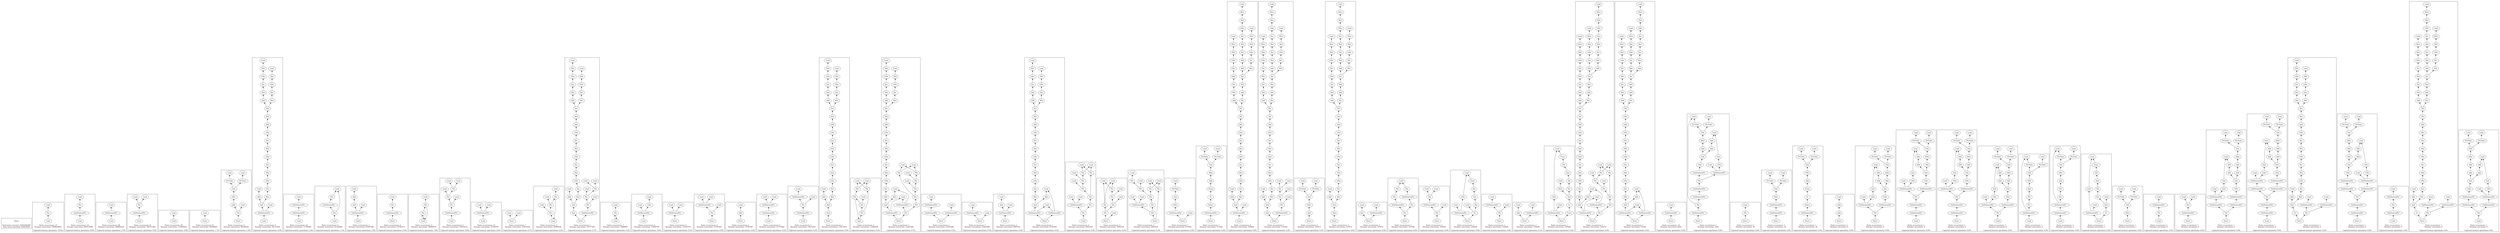 strict digraph {
rankdir=BT
subgraph {
Stats [shape=plaintext]
cluster=true
label="Total loads executed: 10361602495\nTotal stores executed: 524915052"
}
subgraph {
{
rank=min
comment=<Ids: 290, 388, 761, 829, 1070, 1079, 1313, 1340, 1701, 1740, 2075, 2375, 2988, 3036, 3291>
"0_290" [label="Load"]
}
"0_288" [label="Phi"]
"0_290" -> "0_288"
"0_278" [label="Load"]
"0_288" -> "0_278"
cluster=true
label="Static occurrences: 15\nDynamic executions: 7608030601\n\nCaptured memory operations: 70.5%"
}
subgraph {
"1_299" [label="GetElementPtr"]
"1_288" [label="Phi"]
"1_299" -> "1_288"
{
rank=min
comment=<Ids: 300, 398, 771, 839, 1315, 1320, 1546, 1705, 1750, 2085, 2379, 2408>
"1_300" [label="Load"]
}
"1_300" -> "1_299"
"1_278" [label="Load"]
"1_288" -> "1_278"
cluster=true
label="Static occurrences: 12\nDynamic executions: 665315096\n\nCaptured memory operations: 6.6%"
}
subgraph {
"2_34" [label="GetElementPtr"]
"2_33" [label="Load"]
"2_34" -> "2_33"
{
rank=min
comment=<Ids: 35, 48, 57, 61, 66, 207, 217, 226, 230, 235, 271, 601, 608, 612, 617, 657, 658, 661, 662, 703, 710, 714, 719, 726, 735, 739, 744, 924, 928, 937, 941, 946, 1004, 1011, 1015, 1020, 1027, 1036, 1040, 1045, 1063, 1103, 1112, 1116, 1121, 1139, 1146, 1150, 1155, 1162, 1171, 1175, 1180, 1328, 1390, 1474, 1488, 1492, 1515, 1554, 1861, 2135, 2139, 2215, 2218, 2223, 2235, 2239, 2242, 2319, 2416, 2484, 2487, 2492, 2504, 2508, 2511, 2542, 2769, 2773, 2854, 2862, 2931, 2939, 2963, 2971, 3010, 3018, 3146, 3182, 3190, 3274, 3309, 3440, 3527, 3633>
"2_35" [label="Load"]
}
"2_35" -> "2_34"
cluster=true
label="Static occurrences: 96\nDynamic executions: 246892529\n\nCaptured memory operations: 5.5%"
}
subgraph {
"3_1362" [label="GetElementPtr"]
"3_1360" [label="Phi"]
"3_1362" -> "3_1360"
{
rank=min
comment=<Ids: 1363, 1368, 1413, 1418, 1479, 1497, 1501, 1506>
"3_1363" [label="Load"]
}
"3_1363" -> "3_1362"
"3_1357" [label="Load"]
"3_1360" -> "3_1357"
"3_1361" [label="Load"]
"3_1360" -> "3_1361"
cluster=true
label="Static occurrences: 8\nDynamic executions: 184721500\n\nCaptured memory operations: 4.5%"
}
subgraph {
{
rank=min
comment=<Ids: 64, 94, 127, 160, 233, 615, 717, 742, 944, 1018, 1043, 1119, 1153, 1178, 1323, 1385, 1464, 1549, 1816, 1870, 2157, 2211, 2272, 2314, 2411, 2480, 2551, 2791, 2852, 2860, 2929, 2937, 2961, 2969, 3008, 3016, 3180, 3188, 3640>
"4_64" [label="Load"]
}
"4_51" [label="Load"]
"4_64" -> "4_51"
cluster=true
label="Static occurrences: 39\nDynamic executions: 115900650\n\nCaptured memory operations: 2.8%"
}
subgraph {
{
rank=min
comment=<Ids: 90, 95, 101, 123, 128, 134, 156, 161, 167, 1702, 1706, 1806, 1812, 1817, 1828, 1868, 1871, 2262, 2268, 2273, 2284, 2334, 2376, 2380, 2393, 2397, 2549, 2552, 2880, 2884, 2888, 2895, 2897, 2909, 2911, 2913, 3100, 3110, 3114, 3158, 3162, 3166, 3226, 3275, 3420, 3427, 3441, 3528, 3532, 3607, 3616>
"5_90" [label="Store"]
}
"5_89" [label="Load"]
"5_90" -> "5_89"
cluster=true
label="Static occurrences: 51\nDynamic executions: 94508663\n\nCaptured memory operations: 1.7%"
}
subgraph {
"6_363" [label="Add"]
"6_362" [label="SDiv"]
"6_363" -> "6_362"
"6_375" [label="Phi"]
"6_375" -> "6_363"
"6_373" [label="Load"]
"6_375" -> "6_373"
"6_360" [label="PtrToInt"]
"6_357" [label="Load"]
"6_360" -> "6_357"
"6_359" [label="PtrToInt"]
"6_356" [label="Load"]
"6_359" -> "6_356"
"6_361" [label="Sub"]
"6_362" -> "6_361"
{
rank=min
comment=<Ids: 473, 474, 521, 522>
"6_473" [label="Store"]
}
"6_473" -> "6_375"
"6_361" -> "6_360"
"6_361" -> "6_359"
cluster=true
label="Static occurrences: 4\nDynamic executions: 88336638\n\nCaptured memory operations: 1.9%"
}
subgraph {
"7_2195" [label="Add"]
"7_2194" [label="Load"]
"7_2195" -> "7_2194"
"7_2183" [label="Add"]
"7_2182" [label="Mul"]
"7_2183" -> "7_2182"
"7_2174" [label="Add"]
"7_2173" [label="Mul"]
"7_2174" -> "7_2173"
"7_2196" [label="And"]
"7_2196" -> "7_2195"
"7_2192" [label="Mul"]
"7_2196" -> "7_2192"
"7_2207" [label="GetElementPtr"]
"7_2207" -> "7_2196"
"7_2202" [label="Load"]
"7_2207" -> "7_2202"
{
rank=min
comment=<Ids: 2208, 2477, 2534, 2553, 2785, 2794>
"7_2208" [label="Load"]
}
"7_2208" -> "7_2207"
"7_2184" [label="LShr"]
"7_2184" -> "7_2183"
"7_2190" [label="LShr"]
"7_2189" [label="Mul"]
"7_2190" -> "7_2189"
"7_2178" [label="LShr"]
"7_2177" [label="Mul"]
"7_2178" -> "7_2177"
"7_2187" [label="LShr"]
"7_2186" [label="Mul"]
"7_2187" -> "7_2186"
"7_2171" [label="LShr"]
"7_2170" [label="Mul"]
"7_2171" -> "7_2170"
"7_2169" [label="Load"]
"7_2170" -> "7_2169"
"7_2176" [label="Load"]
"7_2177" -> "7_2176"
"7_2172" [label="Xor"]
"7_2173" -> "7_2172"
"7_2181" [label="Xor"]
"7_2182" -> "7_2181"
"7_2180" [label="Mul"]
"7_2179" [label="Xor"]
"7_2180" -> "7_2179"
"7_2185" [label="Xor"]
"7_2186" -> "7_2185"
"7_2188" [label="Xor"]
"7_2189" -> "7_2188"
"7_2191" [label="Xor"]
"7_2192" -> "7_2191"
"7_2181" -> "7_2174"
"7_2185" -> "7_2184"
"7_2172" -> "7_2171"
"7_2191" -> "7_2190"
"7_2179" -> "7_2178"
"7_2188" -> "7_2187"
"7_2181" -> "7_2180"
cluster=true
label="Static occurrences: 6\nDynamic executions: 85113500\n\nCaptured memory operations: 4.0%"
}
subgraph {
"8_37" [label="GetElementPtr"]
"8_36" [label="GetElementPtr"]
"8_37" -> "8_36"
"8_35" [label="Load"]
"8_36" -> "8_35"
{
rank=min
comment=<Ids: 38, 51, 210, 220, 274, 604, 649, 650, 653, 654, 706, 729, 931, 1007, 1030, 1065, 1106, 1142, 1165, 2292, 2294, 2303, 2308>
"8_38" [label="Load"]
}
"8_38" -> "8_37"
cluster=true
label="Static occurrences: 23\nDynamic executions: 71730560\n\nCaptured memory operations: 1.4%"
}
subgraph {
"9_309" [label="GetElementPtr"]
"9_288" [label="Phi"]
"9_309" -> "9_288"
{
rank=min
comment=<Ids: 318, 416, 789, 857, 1768, 2103>
"9_318" [label="Load"]
}
"9_315" [label="Phi"]
"9_318" -> "9_315"
"9_315" -> "9_309"
"9_278" [label="Load"]
"9_315" -> "9_278"
"9_288" -> "9_278"
cluster=true
label="Static occurrences: 6\nDynamic executions: 61228404\n\nCaptured memory operations: 1.1%"
}
subgraph {
"10_1448" [label="Add"]
"10_1447" [label="Load"]
"10_1448" -> "10_1447"
"10_1449" [label="And"]
"10_1449" -> "10_1448"
"10_1460" [label="GetElementPtr"]
"10_1460" -> "10_1449"
"10_1455" [label="Load"]
"10_1460" -> "10_1455"
{
rank=min
comment=<Ids: 1461>
"10_1461" [label="Load"]
}
"10_1461" -> "10_1460"
cluster=true
label="Static occurrences: 1\nDynamic executions: 61097346\n\nCaptured memory operations: 1.6%"
}
subgraph {
"11_1319" [label="GetElementPtr"]
"11_1318" [label="Phi"]
"11_1319" -> "11_1318"
"11_1313" [label="Load"]
"11_1318" -> "11_1313"
{
rank=min
comment=<Ids: 1336, 1562, 2381, 2424>
"11_1336" [label="Store"]
}
"11_1336" -> "11_1319"
cluster=true
label="Static occurrences: 4\nDynamic executions: 52792371\n\nCaptured memory operations: 0.4%"
}
subgraph {
{
rank=min
comment=<Ids: 1484, 1511, 2231, 2500>
"12_1484" [label="Load"]
}
"12_1483" [label="Phi"]
"12_1484" -> "12_1483"
"12_1477" [label="Phi"]
"12_1464" [label="Load"]
"12_1477" -> "12_1464"
"12_1483" -> "12_1484"
"12_1477" -> "12_1484"
"12_1483" -> "12_1477"
cluster=true
label="Static occurrences: 4\nDynamic executions: 46684079\n\nCaptured memory operations: 1.8%"
}
subgraph {
"13_2061" [label="GetElementPtr"]
"13_2059" [label="Phi"]
"13_2061" -> "13_2059"
{
rank=min
comment=<Ids: 2062, 2064, 2736, 2743>
"13_2062" [label="Load"]
}
"13_2062" -> "13_2061"
"13_2164" [label="Phi"]
"13_2155" [label="Load"]
"13_2164" -> "13_2155"
"13_2148" [label="Phi"]
"13_2145" [label="Load"]
"13_2148" -> "13_2145"
"13_2130" [label="Load"]
"13_2148" -> "13_2130"
"13_2054" [label="Load"]
"13_2059" -> "13_2054"
"13_2059" -> "13_2164"
"13_2164" -> "13_2148"
cluster=true
label="Static occurrences: 4\nDynamic executions: 33816512\n\nCaptured memory operations: 0.8%"
}
subgraph {
"14_562" [label="GetElementPtr"]
"14_558" [label="Load"]
"14_562" -> "14_558"
"14_561" [label="Load"]
"14_562" -> "14_561"
{
rank=min
comment=<Ids: 563, 1072, 1279, 1407, 1857, 1867, 2000, 2054, 2538, 2548, 2674, 2728, 3283>
"14_563" [label="Load"]
}
"14_563" -> "14_562"
cluster=true
label="Static occurrences: 13\nDynamic executions: 27394397\n\nCaptured memory operations: 0.8%"
}
subgraph {
{
rank=min
comment=<Ids: 2161, 2298, 2795, 3251, 3326, 3436, 3523>
"15_2161" [label="Store"]
}
"15_2160" [label="Load"]
"15_2161" -> "15_2160"
"15_2159" [label="Load"]
"15_2161" -> "15_2159"
cluster=true
label="Static occurrences: 7\nDynamic executions: 16910556\n\nCaptured memory operations: 0.7%"
}
subgraph {
{
rank=min
comment=<Ids: 2130, 2764>
"16_2130" [label="Load"]
}
"16_2059" [label="Phi"]
"16_2130" -> "16_2059"
"16_2164" [label="Phi"]
"16_2155" [label="Load"]
"16_2164" -> "16_2155"
"16_2148" [label="Phi"]
"16_2145" [label="Load"]
"16_2148" -> "16_2145"
"16_2148" -> "16_2130"
"16_2054" [label="Load"]
"16_2059" -> "16_2054"
"16_2059" -> "16_2164"
"16_2164" -> "16_2148"
cluster=true
label="Static occurrences: 2\nDynamic executions: 16908256\n\nCaptured memory operations: 0.2%"
}
subgraph {
"17_2731" [label="Add"]
"17_2726" [label="Load"]
"17_2731" -> "17_2726"
"17_2741" [label="Add"]
"17_2740" [label="Mul"]
"17_2741" -> "17_2740"
"17_2750" [label="Add"]
"17_2749" [label="Mul"]
"17_2750" -> "17_2749"
"17_2760" [label="And"]
"17_2760" -> "17_2731"
"17_2762" [label="And"]
"17_2762" -> "17_2760"
"17_2759" [label="Mul"]
"17_2760" -> "17_2759"
"17_2761" [label="GetElementPtr"]
"17_2733" [label="Phi"]
"17_2761" -> "17_2733"
"17_2751" [label="LShr"]
"17_2751" -> "17_2750"
"17_2738" [label="LShr"]
"17_2737" [label="Mul"]
"17_2738" -> "17_2737"
"17_2745" [label="LShr"]
"17_2744" [label="Mul"]
"17_2745" -> "17_2744"
"17_2757" [label="LShr"]
"17_2756" [label="Mul"]
"17_2757" -> "17_2756"
"17_2754" [label="LShr"]
"17_2753" [label="Mul"]
"17_2754" -> "17_2753"
"17_2736" [label="Load"]
"17_2737" -> "17_2736"
"17_2743" [label="Load"]
"17_2744" -> "17_2743"
"17_2758" [label="Xor"]
"17_2759" -> "17_2758"
"17_2748" [label="Xor"]
"17_2749" -> "17_2748"
"17_2747" [label="Mul"]
"17_2746" [label="Xor"]
"17_2747" -> "17_2746"
"17_2739" [label="Xor"]
"17_2740" -> "17_2739"
"17_2752" [label="Xor"]
"17_2753" -> "17_2752"
"17_2755" [label="Xor"]
"17_2756" -> "17_2755"
"17_2798" [label="Phi"]
"17_2789" [label="Load"]
"17_2798" -> "17_2789"
"17_2782" [label="Phi"]
"17_2764" [label="Load"]
"17_2782" -> "17_2764"
"17_2779" [label="Load"]
"17_2782" -> "17_2779"
"17_2728" [label="Load"]
"17_2733" -> "17_2728"
"17_2798" -> "17_2782"
"17_2733" -> "17_2798"
{
rank=min
comment=<Ids: 2763>
"17_2763" [label="Store"]
}
"17_2763" -> "17_2762"
"17_2763" -> "17_2761"
"17_2748" -> "17_2741"
"17_2746" -> "17_2745"
"17_2758" -> "17_2757"
"17_2755" -> "17_2754"
"17_2752" -> "17_2751"
"17_2739" -> "17_2738"
"17_2748" -> "17_2747"
cluster=true
label="Static occurrences: 1\nDynamic executions: 16777200\n\nCaptured memory operations: 0.7%"
}
subgraph {
{
rank=min
comment=<Ids: 567, 1283, 1361, 1411, 2145, 2779, 3262>
"18_567" [label="Load"]
}
"18_566" [label="Phi"]
"18_567" -> "18_566"
"18_566" -> "18_567"
"18_563" [label="Load"]
"18_566" -> "18_563"
cluster=true
label="Static occurrences: 7\nDynamic executions: 13886697\n\nCaptured memory operations: 0.2%"
}
subgraph {
"19_3234" [label="GetElementPtr"]
"19_3233" [label="Load"]
"19_3234" -> "19_3233"
"19_3232" [label="LShr"]
"19_3234" -> "19_3232"
{
rank=min
comment=<Ids: 3235, 3300, 3313, 3459>
"19_3235" [label="Load"]
}
"19_3235" -> "19_3234"
"19_3225" [label="Load"]
"19_3232" -> "19_3225"
cluster=true
label="Static occurrences: 4\nDynamic executions: 13859703\n\nCaptured memory operations: 0.6%"
}
subgraph {
"20_103" [label="GetElementPtr"]
"20_99" [label="Load"]
"20_103" -> "20_99"
"20_102" [label="Load"]
"20_103" -> "20_102"
{
rank=min
comment=<Ids: 104, 137, 170, 1831, 2287>
"20_104" [label="Store"]
}
"20_104" -> "20_103"
cluster=true
label="Static occurrences: 5\nDynamic executions: 13781070\n\nCaptured memory operations: 0.3%"
}
subgraph {
"21_1856" [label="GetElementPtr"]
"21_1840" [label="Load"]
"21_1856" -> "21_1840"
"21_1842" [label="Load"]
"21_1856" -> "21_1842"
"21_1884" [label="Phi"]
"21_1884" -> "21_1856"
"21_1872" [label="Load"]
"21_1884" -> "21_1872"
{
rank=min
comment=<Ids: 1885, 2559>
"21_1885" [label="Store"]
}
"21_1885" -> "21_1884"
cluster=true
label="Static occurrences: 2\nDynamic executions: 13781067\n\nCaptured memory operations: 0.4%"
}
subgraph {
"22_1887" [label="Add"]
"22_1886" [label="Load"]
"22_1887" -> "22_1886"
{
rank=min
comment=<Ids: 1888, 2562>
"22_1888" [label="Store"]
}
"22_1888" -> "22_1887"
cluster=true
label="Static occurrences: 2\nDynamic executions: 13781067\n\nCaptured memory operations: 0.2%"
}
subgraph {
"23_1073" [label="GetElementPtr"]
"23_1071" [label="GetElementPtr"]
"23_1073" -> "23_1071"
"23_1070" [label="Load"]
"23_1071" -> "23_1070"
"23_1061" [label="Load"]
"23_1071" -> "23_1061"
{
rank=min
comment=<Ids: 1074, 3285>
"23_1074" [label="Load"]
}
"23_1074" -> "23_1073"
cluster=true
label="Static occurrences: 2\nDynamic executions: 13779083\n\nCaptured memory operations: 0.2%"
}
subgraph {
"24_2304" [label="GetElementPtr"]
"24_2303" [label="Load"]
"24_2304" -> "24_2303"
"24_2328" [label="GetElementPtr"]
"24_2310" [label="Phi"]
"24_2328" -> "24_2310"
{
rank=min
comment=<Ids: 2329>
"24_2329" [label="Load"]
}
"24_2329" -> "24_2328"
"24_2310" -> "24_2304"
"24_2308" [label="Load"]
"24_2310" -> "24_2308"
cluster=true
label="Static occurrences: 1\nDynamic executions: 13673453\n\nCaptured memory operations: 0.2%"
}
subgraph {
"25_2528" [label="Add"]
"25_2521" [label="Load"]
"25_2528" -> "25_2521"
"25_2443" [label="Add"]
"25_2442" [label="Mul"]
"25_2443" -> "25_2442"
"25_2452" [label="Add"]
"25_2451" [label="Mul"]
"25_2452" -> "25_2451"
"25_2529" [label="And"]
"25_2529" -> "25_2528"
"25_2532" [label="And"]
"25_2532" -> "25_2529"
"25_2461" [label="Mul"]
"25_2529" -> "25_2461"
"25_2453" [label="LShr"]
"25_2453" -> "25_2452"
"25_2440" [label="LShr"]
"25_2439" [label="Mul"]
"25_2440" -> "25_2439"
"25_2459" [label="LShr"]
"25_2458" [label="Mul"]
"25_2459" -> "25_2458"
"25_2447" [label="LShr"]
"25_2446" [label="Mul"]
"25_2447" -> "25_2446"
"25_2456" [label="LShr"]
"25_2455" [label="Mul"]
"25_2456" -> "25_2455"
"25_2438" [label="Load"]
"25_2439" -> "25_2438"
"25_2445" [label="Load"]
"25_2446" -> "25_2445"
"25_2450" [label="Xor"]
"25_2451" -> "25_2450"
"25_2454" [label="Xor"]
"25_2455" -> "25_2454"
"25_2460" [label="Xor"]
"25_2461" -> "25_2460"
"25_2441" [label="Xor"]
"25_2442" -> "25_2441"
"25_2457" [label="Xor"]
"25_2458" -> "25_2457"
"25_2449" [label="Mul"]
"25_2448" [label="Xor"]
"25_2449" -> "25_2448"
{
rank=min
comment=<Ids: 2533>
"25_2533" [label="Store"]
}
"25_2533" -> "25_2532"
"25_2450" -> "25_2443"
"25_2448" -> "25_2447"
"25_2441" -> "25_2440"
"25_2460" -> "25_2459"
"25_2454" -> "25_2453"
"25_2457" -> "25_2456"
"25_2450" -> "25_2449"
cluster=true
label="Static occurrences: 1\nDynamic executions: 13673453\n\nCaptured memory operations: 0.5%"
}
subgraph {
{
rank=min
comment=<Ids: 2155, 2789>
"26_2155" [label="Load"]
}
"26_2149" [label="Phi"]
"26_2155" -> "26_2149"
"26_2143" [label="Phi"]
"26_2130" [label="Load"]
"26_2143" -> "26_2130"
"26_2145" [label="Load"]
"26_2143" -> "26_2145"
"26_2164" [label="Phi"]
"26_2164" -> "26_2155"
"26_2059" [label="Phi"]
"26_2054" [label="Load"]
"26_2059" -> "26_2054"
"26_2148" [label="Phi"]
"26_2148" -> "26_2145"
"26_2148" -> "26_2130"
"26_2059" -> "26_2164"
"26_2149" -> "26_2059"
"26_2149" -> "26_2143"
"26_2164" -> "26_2148"
cluster=true
label="Static occurrences: 2\nDynamic executions: 13304938\n\nCaptured memory operations: 0.2%"
}
subgraph {
"27_2731" [label="Add"]
"27_2726" [label="Load"]
"27_2731" -> "27_2726"
"27_2750" [label="Add"]
"27_2749" [label="Mul"]
"27_2750" -> "27_2749"
"27_2741" [label="Add"]
"27_2740" [label="Mul"]
"27_2741" -> "27_2740"
"27_2760" [label="And"]
"27_2760" -> "27_2731"
"27_2759" [label="Mul"]
"27_2760" -> "27_2759"
"27_2784" [label="GetElementPtr"]
"27_2784" -> "27_2760"
"27_2727" [label="GetElementPtr"]
"27_2727" -> "27_2726"
"27_2720" [label="Load"]
"27_2727" -> "27_2720"
"27_2784" -> "27_2720"
"27_2751" [label="LShr"]
"27_2751" -> "27_2750"
"27_2738" [label="LShr"]
"27_2737" [label="Mul"]
"27_2738" -> "27_2737"
"27_2754" [label="LShr"]
"27_2753" [label="Mul"]
"27_2754" -> "27_2753"
"27_2757" [label="LShr"]
"27_2756" [label="Mul"]
"27_2757" -> "27_2756"
"27_2745" [label="LShr"]
"27_2744" [label="Mul"]
"27_2745" -> "27_2744"
"27_2736" [label="Load"]
"27_2737" -> "27_2736"
"27_2743" [label="Load"]
"27_2744" -> "27_2743"
"27_2755" [label="Xor"]
"27_2756" -> "27_2755"
"27_2758" [label="Xor"]
"27_2759" -> "27_2758"
"27_2747" [label="Mul"]
"27_2746" [label="Xor"]
"27_2747" -> "27_2746"
"27_2739" [label="Xor"]
"27_2740" -> "27_2739"
"27_2748" [label="Xor"]
"27_2749" -> "27_2748"
"27_2752" [label="Xor"]
"27_2753" -> "27_2752"
"27_2734" [label="Phi"]
"27_2734" -> "27_2727"
"27_2782" [label="Phi"]
"27_2764" [label="Load"]
"27_2782" -> "27_2764"
"27_2798" [label="Phi"]
"27_2789" [label="Load"]
"27_2798" -> "27_2789"
"27_2777" [label="Phi"]
"27_2779" [label="Load"]
"27_2777" -> "27_2779"
"27_2777" -> "27_2764"
"27_2782" -> "27_2779"
"27_2733" [label="Phi"]
"27_2728" [label="Load"]
"27_2733" -> "27_2728"
"27_2783" [label="Phi"]
"27_2783" -> "27_2733"
"27_2733" -> "27_2798"
"27_2783" -> "27_2777"
"27_2799" [label="Phi"]
"27_2799" -> "27_2783"
"27_2798" -> "27_2782"
"27_2734" -> "27_2799"
{
rank=min
comment=<Ids: 2788>
"27_2788" [label="Store"]
}
"27_2788" -> "27_2784"
"27_2788" -> "27_2734"
"27_2748" -> "27_2741"
"27_2758" -> "27_2757"
"27_2752" -> "27_2751"
"27_2755" -> "27_2754"
"27_2739" -> "27_2738"
"27_2746" -> "27_2745"
"27_2748" -> "27_2747"
cluster=true
label="Static occurrences: 1\nDynamic executions: 13201664\n\nCaptured memory operations: 0.7%"
}
subgraph {
"28_2291" [label="GetElementPtr"]
"28_2252" [label="GetElementPtr"]
"28_2291" -> "28_2252"
"28_2251" [label="Load"]
"28_2252" -> "28_2251"
"28_2304" [label="GetElementPtr"]
"28_2303" [label="Load"]
"28_2304" -> "28_2303"
{
rank=min
comment=<Ids: 2305>
"28_2305" [label="Store"]
}
"28_2305" -> "28_2291"
"28_2305" -> "28_2304"
cluster=true
label="Static occurrences: 1\nDynamic executions: 13201608\n\nCaptured memory operations: 0.3%"
}
subgraph {
"29_2299" [label="GetElementPtr"]
"29_2292" [label="Load"]
"29_2299" -> "29_2292"
{
rank=min
comment=<Ids: 2301>
"29_2301" [label="Store"]
}
"29_2301" -> "29_2299"
"29_2300" [label="Load"]
"29_2301" -> "29_2300"
cluster=true
label="Static occurrences: 1\nDynamic executions: 13201608\n\nCaptured memory operations: 0.3%"
}
subgraph {
"30_1862" [label="And"]
"30_1861" [label="Load"]
"30_1862" -> "30_1861"
"30_1863" [label="GetElementPtr"]
"30_1863" -> "30_1862"
"30_1842" [label="Load"]
"30_1863" -> "30_1842"
{
rank=min
comment=<Ids: 1864, 2545>
"30_1864" [label="Store"]
}
"30_1864" -> "30_1863"
cluster=true
label="Static occurrences: 2\nDynamic executions: 6807621\n\nCaptured memory operations: 0.2%"
}
subgraph {
"31_2528" [label="Add"]
"31_2521" [label="Load"]
"31_2528" -> "31_2521"
"31_2443" [label="Add"]
"31_2442" [label="Mul"]
"31_2443" -> "31_2442"
"31_2452" [label="Add"]
"31_2451" [label="Mul"]
"31_2452" -> "31_2451"
"31_2529" [label="And"]
"31_2529" -> "31_2528"
"31_2461" [label="Mul"]
"31_2529" -> "31_2461"
"31_2530" [label="GetElementPtr"]
"31_2530" -> "31_2529"
"31_2537" [label="GetElementPtr"]
"31_2523" [label="Load"]
"31_2537" -> "31_2523"
"31_2530" -> "31_2523"
"31_2537" -> "31_2521"
"31_2453" [label="LShr"]
"31_2453" -> "31_2452"
"31_2440" [label="LShr"]
"31_2439" [label="Mul"]
"31_2440" -> "31_2439"
"31_2447" [label="LShr"]
"31_2446" [label="Mul"]
"31_2447" -> "31_2446"
"31_2459" [label="LShr"]
"31_2458" [label="Mul"]
"31_2459" -> "31_2458"
"31_2456" [label="LShr"]
"31_2455" [label="Mul"]
"31_2456" -> "31_2455"
"31_2445" [label="Load"]
"31_2446" -> "31_2445"
"31_2438" [label="Load"]
"31_2439" -> "31_2438"
"31_2450" [label="Xor"]
"31_2451" -> "31_2450"
"31_2457" [label="Xor"]
"31_2458" -> "31_2457"
"31_2454" [label="Xor"]
"31_2455" -> "31_2454"
"31_2460" [label="Xor"]
"31_2461" -> "31_2460"
"31_2441" [label="Xor"]
"31_2442" -> "31_2441"
"31_2449" [label="Mul"]
"31_2448" [label="Xor"]
"31_2449" -> "31_2448"
{
rank=min
comment=<Ids: 2547>
"31_2547" [label="Store"]
}
"31_2547" -> "31_2537"
"31_2547" -> "31_2530"
"31_2450" -> "31_2443"
"31_2448" -> "31_2447"
"31_2457" -> "31_2456"
"31_2441" -> "31_2440"
"31_2460" -> "31_2459"
"31_2454" -> "31_2453"
"31_2450" -> "31_2449"
cluster=true
label="Static occurrences: 1\nDynamic executions: 6754459\n\nCaptured memory operations: 0.5%"
}
subgraph {
"32_2053" [label="GetElementPtr"]
"32_2046" [label="Load"]
"32_2053" -> "32_2046"
"32_2052" [label="Load"]
"32_2053" -> "32_2052"
{
rank=min
comment=<Ids: 2159, 2793>
"32_2159" [label="Load"]
}
"32_2060" [label="Phi"]
"32_2159" -> "32_2060"
"32_2060" -> "32_2053"
"32_2143" [label="Phi"]
"32_2130" [label="Load"]
"32_2143" -> "32_2130"
"32_2145" [label="Load"]
"32_2143" -> "32_2145"
"32_2164" [label="Phi"]
"32_2155" [label="Load"]
"32_2164" -> "32_2155"
"32_2059" [label="Phi"]
"32_2054" [label="Load"]
"32_2059" -> "32_2054"
"32_2148" [label="Phi"]
"32_2148" -> "32_2145"
"32_2148" -> "32_2130"
"32_2165" [label="Phi"]
"32_2060" -> "32_2165"
"32_2059" -> "32_2164"
"32_2149" [label="Phi"]
"32_2149" -> "32_2059"
"32_2149" -> "32_2143"
"32_2165" -> "32_2149"
"32_2164" -> "32_2148"
cluster=true
label="Static occurrences: 2\nDynamic executions: 3603318\n\nCaptured memory operations: 0.3%"
}
subgraph {
"33_2143" [label="Phi"]
"33_2130" [label="Load"]
"33_2143" -> "33_2130"
"33_2145" [label="Load"]
"33_2143" -> "33_2145"
"33_2164" [label="Phi"]
"33_2155" [label="Load"]
"33_2164" -> "33_2155"
"33_2059" [label="Phi"]
"33_2054" [label="Load"]
"33_2059" -> "33_2054"
"33_2148" [label="Phi"]
"33_2148" -> "33_2145"
"33_2148" -> "33_2130"
"33_2059" -> "33_2164"
"33_2149" [label="Phi"]
"33_2149" -> "33_2059"
"33_2149" -> "33_2143"
"33_2164" -> "33_2148"
{
rank=min
comment=<Ids: 2158, 2792>
"33_2158" [label="Store"]
}
"33_2157" [label="Load"]
"33_2158" -> "33_2157"
"33_2158" -> "33_2149"
cluster=true
label="Static occurrences: 2\nDynamic executions: 3603318\n\nCaptured memory operations: 0.3%"
}
subgraph {
"34_2053" [label="GetElementPtr"]
"34_2046" [label="Load"]
"34_2053" -> "34_2046"
"34_2052" [label="Load"]
"34_2053" -> "34_2052"
"34_2060" [label="Phi"]
"34_2060" -> "34_2053"
"34_2143" [label="Phi"]
"34_2130" [label="Load"]
"34_2143" -> "34_2130"
"34_2145" [label="Load"]
"34_2143" -> "34_2145"
"34_2164" [label="Phi"]
"34_2155" [label="Load"]
"34_2164" -> "34_2155"
"34_2059" [label="Phi"]
"34_2054" [label="Load"]
"34_2059" -> "34_2054"
"34_2148" [label="Phi"]
"34_2148" -> "34_2145"
"34_2148" -> "34_2130"
"34_2165" [label="Phi"]
"34_2060" -> "34_2165"
"34_2059" -> "34_2164"
"34_2149" [label="Phi"]
"34_2149" -> "34_2059"
"34_2149" -> "34_2143"
"34_2165" -> "34_2149"
{
rank=min
comment=<Ids: 2162, 2796>
"34_2162" [label="Store"]
}
"34_2162" -> "34_2060"
"34_2162" -> "34_2148"
cluster=true
label="Static occurrences: 2\nDynamic executions: 3603318\n\nCaptured memory operations: 0.3%"
}
subgraph {
"35_2361" [label="AShr"]
"35_2360" [label="Sub"]
"35_2361" -> "35_2360"
"35_2366" [label="GetElementPtr"]
"35_2366" -> "35_2361"
"35_2346" [label="PtrToInt"]
"35_2344" [label="Load"]
"35_2346" -> "35_2344"
{
rank=min
comment=<Ids: 2369>
"35_2369" [label="Store"]
}
"35_2369" -> "35_2366"
"35_2368" [label="Load"]
"35_2369" -> "35_2368"
"35_2360" -> "35_2346"
cluster=true
label="Static occurrences: 1\nDynamic executions: 471845\n\nCaptured memory operations: 0.0%"
}
subgraph {
"36_2354" [label="Add"]
"36_2352" [label="AShr"]
"36_2354" -> "36_2352"
"36_2347" [label="Sub"]
"36_2352" -> "36_2347"
"36_2435" [label="GetElementPtr"]
"36_2358" [label="Select"]
"36_2435" -> "36_2358"
"36_2355" [label="ICmp"]
"36_2355" -> "36_2354"
"36_2357" [label="Or"]
"36_2357" -> "36_2355"
"36_2346" [label="PtrToInt"]
"36_2344" [label="Load"]
"36_2346" -> "36_2344"
"36_2345" [label="PtrToInt"]
"36_2343" [label="Load"]
"36_2345" -> "36_2343"
"36_2358" -> "36_2357"
{
rank=min
comment=<Ids: 2436>
"36_2436" [label="Store"]
}
"36_2436" -> "36_2435"
"36_2347" -> "36_2346"
"36_2347" -> "36_2345"
cluster=true
label="Static occurrences: 1\nDynamic executions: 471845\n\nCaptured memory operations: 0.0%"
}
subgraph {
"37_1847" [label="Add"]
"37_1840" [label="Load"]
"37_1847" -> "37_1840"
"37_1776" [label="Add"]
"37_1775" [label="Mul"]
"37_1776" -> "37_1775"
"37_1758" [label="Add"]
"37_1757" [label="Mul"]
"37_1758" -> "37_1757"
"37_1748" [label="Add"]
"37_1747" [label="Mul"]
"37_1748" -> "37_1747"
"37_1781" [label="Add"]
"37_1780" [label="Shl"]
"37_1781" -> "37_1780"
"37_1848" [label="And"]
"37_1848" -> "37_1847"
"37_1790" [label="Mul"]
"37_1848" -> "37_1790"
"37_1849" [label="GetElementPtr"]
"37_1849" -> "37_1848"
"37_1842" [label="Load"]
"37_1849" -> "37_1842"
{
rank=min
comment=<Ids: 1853, 1872, 2151, 2160>
"37_1853" [label="Load"]
}
"37_1853" -> "37_1849"
"37_1782" [label="LShr"]
"37_1782" -> "37_1781"
"37_1743" [label="LShr"]
"37_1742" [label="Mul"]
"37_1743" -> "37_1742"
"37_1771" [label="LShr"]
"37_1770" [label="Mul"]
"37_1771" -> "37_1770"
"37_1753" [label="LShr"]
"37_1752" [label="Mul"]
"37_1753" -> "37_1752"
"37_1788" [label="LShr"]
"37_1787" [label="Mul"]
"37_1788" -> "37_1787"
"37_1785" [label="LShr"]
"37_1784" [label="Mul"]
"37_1785" -> "37_1784"
"37_1769" [label="SExt"]
"37_1770" -> "37_1769"
"37_1741" [label="SExt"]
"37_1742" -> "37_1741"
"37_1751" [label="SExt"]
"37_1752" -> "37_1751"
"37_1786" [label="Xor"]
"37_1787" -> "37_1786"
"37_1745" [label="Mul"]
"37_1744" [label="Xor"]
"37_1745" -> "37_1744"
"37_1756" [label="Xor"]
"37_1757" -> "37_1756"
"37_1773" [label="Mul"]
"37_1772" [label="Xor"]
"37_1773" -> "37_1772"
"37_1774" [label="Xor"]
"37_1775" -> "37_1774"
"37_1746" [label="Xor"]
"37_1747" -> "37_1746"
"37_1789" [label="Xor"]
"37_1790" -> "37_1789"
"37_1755" [label="Mul"]
"37_1754" [label="Xor"]
"37_1755" -> "37_1754"
"37_1783" [label="Xor"]
"37_1784" -> "37_1783"
"37_1778" [label="Phi"]
"37_1778" -> "37_1776"
"37_1763" [label="Phi"]
"37_1763" -> "37_1758"
"37_1778" -> "37_1763"
"37_1768" [label="Load"]
"37_1769" -> "37_1768"
"37_1750" [label="Load"]
"37_1751" -> "37_1750"
"37_1740" [label="Load"]
"37_1741" -> "37_1740"
"37_1780" -> "37_1778"
"37_1756" -> "37_1748"
"37_1783" -> "37_1782"
"37_1744" -> "37_1743"
"37_1789" -> "37_1788"
"37_1786" -> "37_1785"
"37_1772" -> "37_1771"
"37_1754" -> "37_1753"
"37_1774" -> "37_1773"
"37_1756" -> "37_1755"
"37_1746" -> "37_1745"
cluster=true
label="Static occurrences: 4\nDynamic executions: 320902\n\nCaptured memory operations: 0.0%"
}
subgraph {
"38_2057" [label="Add"]
"38_2052" [label="Load"]
"38_2057" -> "38_2052"
"38_2111" [label="Add"]
"38_2110" [label="Mul"]
"38_2111" -> "38_2110"
"38_2093" [label="Add"]
"38_2092" [label="Mul"]
"38_2093" -> "38_2092"
"38_2083" [label="Add"]
"38_2082" [label="Mul"]
"38_2083" -> "38_2082"
"38_2116" [label="Add"]
"38_2115" [label="Shl"]
"38_2116" -> "38_2115"
"38_2126" [label="And"]
"38_2126" -> "38_2057"
"38_2128" [label="And"]
"38_2128" -> "38_2126"
"38_2125" [label="Mul"]
"38_2126" -> "38_2125"
"38_2127" [label="GetElementPtr"]
"38_2059" [label="Phi"]
"38_2127" -> "38_2059"
"38_2117" [label="LShr"]
"38_2117" -> "38_2116"
"38_2078" [label="LShr"]
"38_2077" [label="Mul"]
"38_2078" -> "38_2077"
"38_2120" [label="LShr"]
"38_2119" [label="Mul"]
"38_2120" -> "38_2119"
"38_2088" [label="LShr"]
"38_2087" [label="Mul"]
"38_2088" -> "38_2087"
"38_2106" [label="LShr"]
"38_2105" [label="Mul"]
"38_2106" -> "38_2105"
"38_2123" [label="LShr"]
"38_2122" [label="Mul"]
"38_2123" -> "38_2122"
"38_2076" [label="SExt"]
"38_2077" -> "38_2076"
"38_2104" [label="SExt"]
"38_2105" -> "38_2104"
"38_2086" [label="SExt"]
"38_2087" -> "38_2086"
"38_2124" [label="Xor"]
"38_2125" -> "38_2124"
"38_2118" [label="Xor"]
"38_2119" -> "38_2118"
"38_2121" [label="Xor"]
"38_2122" -> "38_2121"
"38_2090" [label="Mul"]
"38_2089" [label="Xor"]
"38_2090" -> "38_2089"
"38_2080" [label="Mul"]
"38_2079" [label="Xor"]
"38_2080" -> "38_2079"
"38_2108" [label="Mul"]
"38_2107" [label="Xor"]
"38_2108" -> "38_2107"
"38_2109" [label="Xor"]
"38_2110" -> "38_2109"
"38_2091" [label="Xor"]
"38_2092" -> "38_2091"
"38_2081" [label="Xor"]
"38_2082" -> "38_2081"
"38_2098" [label="Phi"]
"38_2098" -> "38_2093"
"38_2113" [label="Phi"]
"38_2113" -> "38_2111"
"38_2148" [label="Phi"]
"38_2145" [label="Load"]
"38_2148" -> "38_2145"
"38_2164" [label="Phi"]
"38_2155" [label="Load"]
"38_2164" -> "38_2155"
"38_2054" [label="Load"]
"38_2059" -> "38_2054"
"38_2130" [label="Load"]
"38_2148" -> "38_2130"
"38_2113" -> "38_2098"
"38_2059" -> "38_2164"
"38_2164" -> "38_2148"
"38_2103" [label="Load"]
"38_2104" -> "38_2103"
"38_2085" [label="Load"]
"38_2086" -> "38_2085"
"38_2075" [label="Load"]
"38_2076" -> "38_2075"
"38_2115" -> "38_2113"
{
rank=min
comment=<Ids: 2129>
"38_2129" [label="Store"]
}
"38_2129" -> "38_2128"
"38_2129" -> "38_2127"
"38_2091" -> "38_2083"
"38_2121" -> "38_2120"
"38_2107" -> "38_2106"
"38_2079" -> "38_2078"
"38_2124" -> "38_2123"
"38_2089" -> "38_2088"
"38_2118" -> "38_2117"
"38_2109" -> "38_2108"
"38_2091" -> "38_2090"
"38_2081" -> "38_2080"
cluster=true
label="Static occurrences: 1\nDynamic executions: 131056\n\nCaptured memory operations: 0.0%"
}
subgraph {
"39_363" [label="Add"]
"39_362" [label="SDiv"]
"39_363" -> "39_362"
"39_360" [label="PtrToInt"]
"39_357" [label="Load"]
"39_360" -> "39_357"
"39_359" [label="PtrToInt"]
"39_356" [label="Load"]
"39_359" -> "39_356"
"39_361" [label="Sub"]
"39_362" -> "39_361"
{
rank=min
comment=<Ids: 366, 464>
"39_366" [label="Store"]
}
"39_366" -> "39_363"
"39_361" -> "39_360"
"39_361" -> "39_359"
cluster=true
label="Static occurrences: 2\nDynamic executions: 107614\n\nCaptured memory operations: 0.0%"
}
subgraph {
"40_1847" [label="Add"]
"40_1840" [label="Load"]
"40_1847" -> "40_1840"
"40_1748" [label="Add"]
"40_1747" [label="Mul"]
"40_1748" -> "40_1747"
"40_1776" [label="Add"]
"40_1775" [label="Mul"]
"40_1776" -> "40_1775"
"40_1758" [label="Add"]
"40_1757" [label="Mul"]
"40_1758" -> "40_1757"
"40_1781" [label="Add"]
"40_1780" [label="Shl"]
"40_1781" -> "40_1780"
"40_1848" [label="And"]
"40_1848" -> "40_1847"
"40_1851" [label="And"]
"40_1851" -> "40_1848"
"40_1790" [label="Mul"]
"40_1848" -> "40_1790"
"40_1782" [label="LShr"]
"40_1782" -> "40_1781"
"40_1743" [label="LShr"]
"40_1742" [label="Mul"]
"40_1743" -> "40_1742"
"40_1771" [label="LShr"]
"40_1770" [label="Mul"]
"40_1771" -> "40_1770"
"40_1788" [label="LShr"]
"40_1787" [label="Mul"]
"40_1788" -> "40_1787"
"40_1753" [label="LShr"]
"40_1752" [label="Mul"]
"40_1753" -> "40_1752"
"40_1785" [label="LShr"]
"40_1784" [label="Mul"]
"40_1785" -> "40_1784"
"40_1751" [label="SExt"]
"40_1752" -> "40_1751"
"40_1741" [label="SExt"]
"40_1742" -> "40_1741"
"40_1769" [label="SExt"]
"40_1770" -> "40_1769"
"40_1773" [label="Mul"]
"40_1772" [label="Xor"]
"40_1773" -> "40_1772"
"40_1774" [label="Xor"]
"40_1775" -> "40_1774"
"40_1755" [label="Mul"]
"40_1754" [label="Xor"]
"40_1755" -> "40_1754"
"40_1745" [label="Mul"]
"40_1744" [label="Xor"]
"40_1745" -> "40_1744"
"40_1756" [label="Xor"]
"40_1757" -> "40_1756"
"40_1789" [label="Xor"]
"40_1790" -> "40_1789"
"40_1786" [label="Xor"]
"40_1787" -> "40_1786"
"40_1746" [label="Xor"]
"40_1747" -> "40_1746"
"40_1783" [label="Xor"]
"40_1784" -> "40_1783"
"40_1763" [label="Phi"]
"40_1763" -> "40_1758"
"40_1778" [label="Phi"]
"40_1778" -> "40_1776"
"40_1778" -> "40_1763"
"40_1750" [label="Load"]
"40_1751" -> "40_1750"
"40_1768" [label="Load"]
"40_1769" -> "40_1768"
"40_1740" [label="Load"]
"40_1741" -> "40_1740"
"40_1780" -> "40_1778"
{
rank=min
comment=<Ids: 1852>
"40_1852" [label="Store"]
}
"40_1852" -> "40_1851"
"40_1756" -> "40_1748"
"40_1754" -> "40_1753"
"40_1783" -> "40_1782"
"40_1789" -> "40_1788"
"40_1772" -> "40_1771"
"40_1744" -> "40_1743"
"40_1786" -> "40_1785"
"40_1756" -> "40_1755"
"40_1774" -> "40_1773"
"40_1746" -> "40_1745"
cluster=true
label="Static occurrences: 1\nDynamic executions: 107614\n\nCaptured memory operations: 0.0%"
}
subgraph {
"41_3152" [label="And"]
"41_3146" [label="Load"]
"41_3152" -> "41_3146"
"41_3145" [label="GetElementPtr"]
"41_3144" [label="Load"]
"41_3145" -> "41_3144"
{
rank=min
comment=<Ids: 3153>
"41_3153" [label="Store"]
}
"41_3153" -> "41_3152"
"41_3153" -> "41_3145"
cluster=true
label="Static occurrences: 1\nDynamic executions: 107614\n\nCaptured memory operations: 0.0%"
}
subgraph {
"42_1608" [label="GetElementPtr"]
"42_1603" [label="Phi"]
"42_1608" -> "42_1603"
"42_1635" [label="GetElementPtr"]
"42_1617" [label="Phi"]
"42_1635" -> "42_1617"
"42_1612" [label="Phi"]
"42_1612" -> "42_1608"
"42_1638" [label="Phi"]
"42_1638" -> "42_1635"
"42_1582" [label="Load"]
"42_1603" -> "42_1582"
"42_1613" [label="Phi"]
"42_1613" -> "42_1582"
"42_1617" -> "42_1613"
"42_1638" -> "42_1612"
{
rank=min
comment=<Ids: 1639>
"42_1639" [label="Store"]
}
"42_1639" -> "42_1638"
cluster=true
label="Static occurrences: 1\nDynamic executions: 107596\n\nCaptured memory operations: 0.0%"
}
subgraph {
"43_3267" [label="GetElementPtr"]
"43_3261" [label="Phi"]
"43_3267" -> "43_3261"
"43_3279" [label="Phi"]
"43_3279" -> "43_3267"
"43_3467" [label="Load"]
"43_3261" -> "43_3467"
"43_3274" [label="Load"]
"43_3279" -> "43_3274"
"43_3210" [label="Load"]
"43_3261" -> "43_3210"
{
rank=min
comment=<Ids: 3280>
"43_3280" [label="Store"]
}
"43_3280" -> "43_3279"
cluster=true
label="Static occurrences: 1\nDynamic executions: 105630\n\nCaptured memory operations: 0.0%"
}
subgraph {
"44_3462" [label="And"]
"44_3461" [label="Shl"]
"44_3462" -> "44_3461"
"44_3458" [label="GetElementPtr"]
"44_3457" [label="Load"]
"44_3458" -> "44_3457"
"44_3456" [label="LShr"]
"44_3458" -> "44_3456"
"44_3262" [label="Load"]
"44_3456" -> "44_3262"
"44_3464" [label="Or"]
"44_3459" [label="Load"]
"44_3464" -> "44_3459"
"44_3463" [label="Shl"]
"44_3464" -> "44_3463"
"44_3463" -> "44_3462"
"44_3460" [label="Trunc"]
"44_3461" -> "44_3460"
{
rank=min
comment=<Ids: 3465>
"44_3465" [label="Store"]
}
"44_3465" -> "44_3458"
"44_3465" -> "44_3464"
"44_3460" -> "44_3262"
cluster=true
label="Static occurrences: 1\nDynamic executions: 105630\n\nCaptured memory operations: 0.0%"
}
subgraph {
"45_3327" [label="GetElementPtr"]
"45_3321" [label="Load"]
"45_3327" -> "45_3321"
"45_3445" [label="Phi"]
"45_3445" -> "45_3327"
"45_3440" [label="Load"]
"45_3445" -> "45_3440"
{
rank=min
comment=<Ids: 3446>
"45_3446" [label="Store"]
}
"45_3446" -> "45_3445"
cluster=true
label="Static occurrences: 1\nDynamic executions: 105629\n\nCaptured memory operations: 0.0%"
}
subgraph {
"46_3310" [label="Add"]
"46_3309" [label="Load"]
"46_3310" -> "46_3309"
"46_3311" [label="GetElementPtr"]
"46_3291" [label="Load"]
"46_3311" -> "46_3291"
{
rank=min
comment=<Ids: 3312>
"46_3312" [label="Store"]
}
"46_3312" -> "46_3310"
"46_3312" -> "46_3311"
cluster=true
label="Static occurrences: 1\nDynamic executions: 105629\n\nCaptured memory operations: 0.1%"
}
subgraph {
"47_3304" [label="And"]
"47_3303" [label="Shl"]
"47_3304" -> "47_3303"
"47_3316" [label="And"]
"47_3315" [label="Xor"]
"47_3316" -> "47_3315"
"47_3314" [label="ZExt"]
"47_3316" -> "47_3314"
"47_3299" [label="GetElementPtr"]
"47_3298" [label="Load"]
"47_3299" -> "47_3298"
"47_3297" [label="LShr"]
"47_3299" -> "47_3297"
"47_3291" [label="Load"]
"47_3297" -> "47_3291"
"47_3318" [label="Or"]
"47_3318" -> "47_3316"
"47_3305" [label="Shl"]
"47_3305" -> "47_3304"
"47_3302" [label="Trunc"]
"47_3303" -> "47_3302"
{
rank=min
comment=<Ids: 3320>
"47_3320" [label="Store"]
}
"47_3320" -> "47_3299"
"47_3319" [label="Trunc"]
"47_3320" -> "47_3319"
"47_3302" -> "47_3291"
"47_3319" -> "47_3318"
"47_3315" -> "47_3305"
"47_3313" [label="Load"]
"47_3314" -> "47_3313"
cluster=true
label="Static occurrences: 1\nDynamic executions: 105629\n\nCaptured memory operations: 0.2%"
}
subgraph {
"48_2057" [label="Add"]
"48_2052" [label="Load"]
"48_2057" -> "48_2052"
"48_2111" [label="Add"]
"48_2110" [label="Mul"]
"48_2111" -> "48_2110"
"48_2083" [label="Add"]
"48_2082" [label="Mul"]
"48_2083" -> "48_2082"
"48_2093" [label="Add"]
"48_2092" [label="Mul"]
"48_2093" -> "48_2092"
"48_2116" [label="Add"]
"48_2115" [label="Shl"]
"48_2116" -> "48_2115"
"48_2126" [label="And"]
"48_2126" -> "48_2057"
"48_2125" [label="Mul"]
"48_2126" -> "48_2125"
"48_2150" [label="GetElementPtr"]
"48_2150" -> "48_2126"
"48_2053" [label="GetElementPtr"]
"48_2053" -> "48_2052"
"48_2046" [label="Load"]
"48_2053" -> "48_2046"
"48_2150" -> "48_2046"
"48_2117" [label="LShr"]
"48_2117" -> "48_2116"
"48_2078" [label="LShr"]
"48_2077" [label="Mul"]
"48_2078" -> "48_2077"
"48_2088" [label="LShr"]
"48_2087" [label="Mul"]
"48_2088" -> "48_2087"
"48_2106" [label="LShr"]
"48_2105" [label="Mul"]
"48_2106" -> "48_2105"
"48_2120" [label="LShr"]
"48_2119" [label="Mul"]
"48_2120" -> "48_2119"
"48_2123" [label="LShr"]
"48_2122" [label="Mul"]
"48_2123" -> "48_2122"
"48_2086" [label="SExt"]
"48_2087" -> "48_2086"
"48_2076" [label="SExt"]
"48_2077" -> "48_2076"
"48_2104" [label="SExt"]
"48_2105" -> "48_2104"
"48_2090" [label="Mul"]
"48_2089" [label="Xor"]
"48_2090" -> "48_2089"
"48_2109" [label="Xor"]
"48_2110" -> "48_2109"
"48_2124" [label="Xor"]
"48_2125" -> "48_2124"
"48_2091" [label="Xor"]
"48_2092" -> "48_2091"
"48_2081" [label="Xor"]
"48_2082" -> "48_2081"
"48_2118" [label="Xor"]
"48_2119" -> "48_2118"
"48_2080" [label="Mul"]
"48_2079" [label="Xor"]
"48_2080" -> "48_2079"
"48_2108" [label="Mul"]
"48_2107" [label="Xor"]
"48_2108" -> "48_2107"
"48_2121" [label="Xor"]
"48_2122" -> "48_2121"
"48_2098" [label="Phi"]
"48_2098" -> "48_2093"
"48_2113" [label="Phi"]
"48_2113" -> "48_2111"
"48_2060" [label="Phi"]
"48_2060" -> "48_2053"
"48_2059" [label="Phi"]
"48_2054" [label="Load"]
"48_2059" -> "48_2054"
"48_2148" [label="Phi"]
"48_2145" [label="Load"]
"48_2148" -> "48_2145"
"48_2130" [label="Load"]
"48_2148" -> "48_2130"
"48_2143" [label="Phi"]
"48_2143" -> "48_2130"
"48_2143" -> "48_2145"
"48_2164" [label="Phi"]
"48_2155" [label="Load"]
"48_2164" -> "48_2155"
"48_2149" [label="Phi"]
"48_2149" -> "48_2059"
"48_2149" -> "48_2143"
"48_2113" -> "48_2098"
"48_2164" -> "48_2148"
"48_2165" [label="Phi"]
"48_2060" -> "48_2165"
"48_2165" -> "48_2149"
"48_2059" -> "48_2164"
"48_2103" [label="Load"]
"48_2104" -> "48_2103"
"48_2075" [label="Load"]
"48_2076" -> "48_2075"
"48_2085" [label="Load"]
"48_2086" -> "48_2085"
"48_2115" -> "48_2113"
{
rank=min
comment=<Ids: 2154>
"48_2154" [label="Store"]
}
"48_2154" -> "48_2150"
"48_2154" -> "48_2060"
"48_2091" -> "48_2083"
"48_2079" -> "48_2078"
"48_2124" -> "48_2123"
"48_2121" -> "48_2120"
"48_2118" -> "48_2117"
"48_2089" -> "48_2088"
"48_2107" -> "48_2106"
"48_2091" -> "48_2090"
"48_2109" -> "48_2108"
"48_2081" -> "48_2080"
cluster=true
label="Static occurrences: 1\nDynamic executions: 103274\n\nCaptured memory operations: 0.0%"
}
subgraph {
"49_1847" [label="Add"]
"49_1840" [label="Load"]
"49_1847" -> "49_1840"
"49_1776" [label="Add"]
"49_1775" [label="Mul"]
"49_1776" -> "49_1775"
"49_1758" [label="Add"]
"49_1757" [label="Mul"]
"49_1758" -> "49_1757"
"49_1748" [label="Add"]
"49_1747" [label="Mul"]
"49_1748" -> "49_1747"
"49_1781" [label="Add"]
"49_1780" [label="Shl"]
"49_1781" -> "49_1780"
"49_1848" [label="And"]
"49_1848" -> "49_1847"
"49_1790" [label="Mul"]
"49_1848" -> "49_1790"
"49_1849" [label="GetElementPtr"]
"49_1849" -> "49_1848"
"49_1856" [label="GetElementPtr"]
"49_1842" [label="Load"]
"49_1856" -> "49_1842"
"49_1849" -> "49_1842"
"49_1856" -> "49_1840"
"49_1782" [label="LShr"]
"49_1782" -> "49_1781"
"49_1785" [label="LShr"]
"49_1784" [label="Mul"]
"49_1785" -> "49_1784"
"49_1743" [label="LShr"]
"49_1742" [label="Mul"]
"49_1743" -> "49_1742"
"49_1771" [label="LShr"]
"49_1770" [label="Mul"]
"49_1771" -> "49_1770"
"49_1753" [label="LShr"]
"49_1752" [label="Mul"]
"49_1753" -> "49_1752"
"49_1788" [label="LShr"]
"49_1787" [label="Mul"]
"49_1788" -> "49_1787"
"49_1751" [label="SExt"]
"49_1752" -> "49_1751"
"49_1741" [label="SExt"]
"49_1742" -> "49_1741"
"49_1769" [label="SExt"]
"49_1770" -> "49_1769"
"49_1773" [label="Mul"]
"49_1772" [label="Xor"]
"49_1773" -> "49_1772"
"49_1783" [label="Xor"]
"49_1784" -> "49_1783"
"49_1745" [label="Mul"]
"49_1744" [label="Xor"]
"49_1745" -> "49_1744"
"49_1774" [label="Xor"]
"49_1775" -> "49_1774"
"49_1756" [label="Xor"]
"49_1757" -> "49_1756"
"49_1786" [label="Xor"]
"49_1787" -> "49_1786"
"49_1755" [label="Mul"]
"49_1754" [label="Xor"]
"49_1755" -> "49_1754"
"49_1746" [label="Xor"]
"49_1747" -> "49_1746"
"49_1789" [label="Xor"]
"49_1790" -> "49_1789"
"49_1763" [label="Phi"]
"49_1763" -> "49_1758"
"49_1778" [label="Phi"]
"49_1778" -> "49_1776"
"49_1778" -> "49_1763"
"49_1768" [label="Load"]
"49_1769" -> "49_1768"
"49_1750" [label="Load"]
"49_1751" -> "49_1750"
"49_1740" [label="Load"]
"49_1741" -> "49_1740"
"49_1780" -> "49_1778"
{
rank=min
comment=<Ids: 1866>
"49_1866" [label="Store"]
}
"49_1866" -> "49_1856"
"49_1866" -> "49_1849"
"49_1756" -> "49_1748"
"49_1754" -> "49_1753"
"49_1789" -> "49_1788"
"49_1783" -> "49_1782"
"49_1772" -> "49_1771"
"49_1786" -> "49_1785"
"49_1744" -> "49_1743"
"49_1774" -> "49_1773"
"49_1746" -> "49_1745"
"49_1756" -> "49_1755"
cluster=true
label="Static occurrences: 1\nDynamic executions: 53164\n\nCaptured memory operations: 0.0%"
}
subgraph {
"50_1535" [label="GetElementPtr"]
"50_1523" [label="Load"]
"50_1535" -> "50_1523"
{
rank=min
comment=<Ids: 1576, 3103, 3113, 3117, 3253, 3273, 3277, 3422, 3429, 3439, 3443, 3526, 3531, 3610, 3619>
"50_1576" [label="Store"]
}
"50_1576" -> "50_1535"
cluster=true
label="Static occurrences: 15\nDynamic executions: 6620\n\nCaptured memory operations: 0.0%"
}
subgraph {
"51_3392" [label="Add"]
"51_3391" [label="Add"]
"51_3392" -> "51_3391"
"51_3365" [label="Add"]
"51_3334" [label="AShr"]
"51_3365" -> "51_3334"
"51_3356" [label="Load"]
"51_3391" -> "51_3356"
"51_3333" [label="Sub"]
"51_3334" -> "51_3333"
"51_3424" [label="GetElementPtr"]
"51_3423" [label="GetElementPtr"]
"51_3424" -> "51_3423"
"51_3371" [label="GetElementPtr"]
"51_3357" [label="Load"]
"51_3371" -> "51_3357"
"51_3405" [label="GetElementPtr"]
"51_3404" [label="LShr"]
"51_3405" -> "51_3404"
"51_3370" [label="LShr"]
"51_3371" -> "51_3370"
"51_3433" [label="GetElementPtr"]
"51_3431" [label="Phi"]
"51_3433" -> "51_3431"
"51_3417" [label="Phi"]
"51_3423" -> "51_3417"
"51_3403" [label="Sub"]
"51_3404" -> "51_3403"
"51_3369" [label="Sub"]
"51_3370" -> "51_3369"
"51_3417" -> "51_3405"
"51_3417" -> "51_3371"
"51_3431" -> "51_3424"
"51_3329" [label="Load"]
"51_3431" -> "51_3329"
"51_3331" [label="PtrToInt"]
"51_3331" -> "51_3329"
"51_3332" [label="PtrToInt"]
"51_3330" [label="Load"]
"51_3332" -> "51_3330"
{
rank=min
comment=<Ids: 3434>
"51_3434" [label="Store"]
}
"51_3434" -> "51_3433"
"51_3403" -> "51_3392"
"51_3403" -> "51_3365"
"51_3369" -> "51_3356"
"51_3333" -> "51_3332"
"51_3333" -> "51_3331"
cluster=true
label="Static occurrences: 1\nDynamic executions: 1650\n\nCaptured memory operations: 0.0%"
}
subgraph {
"52_2016" [label="Phi"]
"52_2000" [label="Load"]
"52_2016" -> "52_2000"
{
rank=min
comment=<Ids: 2037, 2711>
"52_2037" [label="Store"]
}
"52_2037" -> "52_2016"
cluster=true
label="Static occurrences: 2\nDynamic executions: 35\n\nCaptured memory operations: 0.0%"
}
subgraph {
"53_1720" [label="GetElementPtr"]
"53_1657" [label="GetElementPtr"]
"53_1720" -> "53_1657"
"53_1587" [label="SDiv"]
"53_1657" -> "53_1587"
"53_1585" [label="PtrToInt"]
"53_1583" [label="Load"]
"53_1585" -> "53_1583"
"53_1584" [label="PtrToInt"]
"53_1582" [label="Load"]
"53_1584" -> "53_1582"
"53_1586" [label="Sub"]
"53_1587" -> "53_1586"
{
rank=min
comment=<Ids: 1721>
"53_1721" [label="Store"]
}
"53_1721" -> "53_1720"
"53_1586" -> "53_1585"
"53_1586" -> "53_1584"
cluster=true
label="Static occurrences: 1\nDynamic executions: 18\n\nCaptured memory operations: 0.0%"
}
subgraph {
"54_1646" [label="Add"]
"54_1587" [label="SDiv"]
"54_1646" -> "54_1587"
"54_1722" [label="GetElementPtr"]
"54_1650" [label="Select"]
"54_1722" -> "54_1650"
"54_1647" [label="ICmp"]
"54_1647" -> "54_1646"
"54_1649" [label="Or"]
"54_1649" -> "54_1647"
"54_1585" [label="PtrToInt"]
"54_1583" [label="Load"]
"54_1585" -> "54_1583"
"54_1584" [label="PtrToInt"]
"54_1582" [label="Load"]
"54_1584" -> "54_1582"
"54_1586" [label="Sub"]
"54_1587" -> "54_1586"
"54_1650" -> "54_1649"
{
rank=min
comment=<Ids: 1723>
"54_1723" [label="Store"]
}
"54_1723" -> "54_1722"
"54_1586" -> "54_1585"
"54_1586" -> "54_1584"
cluster=true
label="Static occurrences: 1\nDynamic executions: 18\n\nCaptured memory operations: 0.0%"
}
subgraph {
"55_3392" [label="Add"]
"55_3391" [label="Add"]
"55_3392" -> "55_3391"
"55_3356" [label="Load"]
"55_3391" -> "55_3356"
{
rank=min
comment=<Ids: 3415, 3601>
"55_3415" [label="Store"]
}
"55_3415" -> "55_3392"
cluster=true
label="Static occurrences: 2\nDynamic executions: 8\n\nCaptured memory operations: 0.0%"
}
subgraph {
"56_3392" [label="Add"]
"56_3391" [label="Add"]
"56_3392" -> "56_3391"
"56_3365" [label="Add"]
"56_3334" [label="AShr"]
"56_3365" -> "56_3334"
"56_3356" [label="Load"]
"56_3391" -> "56_3356"
"56_3333" [label="Sub"]
"56_3334" -> "56_3333"
"56_3371" [label="GetElementPtr"]
"56_3357" [label="Load"]
"56_3371" -> "56_3357"
"56_3405" [label="GetElementPtr"]
"56_3404" [label="LShr"]
"56_3405" -> "56_3404"
"56_3370" [label="LShr"]
"56_3371" -> "56_3370"
"56_3403" [label="Sub"]
"56_3404" -> "56_3403"
"56_3369" [label="Sub"]
"56_3370" -> "56_3369"
"56_3417" [label="Phi"]
"56_3417" -> "56_3371"
"56_3417" -> "56_3405"
"56_3331" [label="PtrToInt"]
"56_3329" [label="Load"]
"56_3331" -> "56_3329"
"56_3332" [label="PtrToInt"]
"56_3330" [label="Load"]
"56_3332" -> "56_3330"
{
rank=min
comment=<Ids: 3418>
"56_3418" [label="Store"]
}
"56_3418" -> "56_3417"
"56_3403" -> "56_3392"
"56_3403" -> "56_3365"
"56_3369" -> "56_3356"
"56_3333" -> "56_3332"
"56_3333" -> "56_3331"
cluster=true
label="Static occurrences: 1\nDynamic executions: 8\n\nCaptured memory operations: 0.0%"
}
subgraph {
"57_3392" [label="Add"]
"57_3391" [label="Add"]
"57_3392" -> "57_3391"
"57_3365" [label="Add"]
"57_3334" [label="AShr"]
"57_3365" -> "57_3334"
"57_3356" [label="Load"]
"57_3391" -> "57_3356"
"57_3333" [label="Sub"]
"57_3334" -> "57_3333"
"57_3424" [label="GetElementPtr"]
"57_3423" [label="GetElementPtr"]
"57_3424" -> "57_3423"
"57_3371" [label="GetElementPtr"]
"57_3357" [label="Load"]
"57_3371" -> "57_3357"
"57_3405" [label="GetElementPtr"]
"57_3404" [label="LShr"]
"57_3405" -> "57_3404"
"57_3370" [label="LShr"]
"57_3371" -> "57_3370"
"57_3417" [label="Phi"]
"57_3423" -> "57_3417"
{
rank=min
comment=<Ids: 3426>
"57_3426" [label="Load"]
}
"57_3426" -> "57_3424"
"57_3403" [label="Sub"]
"57_3404" -> "57_3403"
"57_3369" [label="Sub"]
"57_3370" -> "57_3369"
"57_3417" -> "57_3371"
"57_3417" -> "57_3405"
"57_3332" [label="PtrToInt"]
"57_3330" [label="Load"]
"57_3332" -> "57_3330"
"57_3331" [label="PtrToInt"]
"57_3329" [label="Load"]
"57_3331" -> "57_3329"
"57_3403" -> "57_3392"
"57_3403" -> "57_3365"
"57_3369" -> "57_3356"
"57_3333" -> "57_3332"
"57_3333" -> "57_3331"
cluster=true
label="Static occurrences: 1\nDynamic executions: 8\n\nCaptured memory operations: 0.0%"
}
subgraph {
"58_3392" [label="Add"]
"58_3391" [label="Add"]
"58_3392" -> "58_3391"
"58_3365" [label="Add"]
"58_3334" [label="AShr"]
"58_3365" -> "58_3334"
"58_3356" [label="Load"]
"58_3391" -> "58_3356"
"58_3333" [label="Sub"]
"58_3334" -> "58_3333"
"58_3424" [label="GetElementPtr"]
"58_3423" [label="GetElementPtr"]
"58_3424" -> "58_3423"
"58_3371" [label="GetElementPtr"]
"58_3357" [label="Load"]
"58_3371" -> "58_3357"
"58_3405" [label="GetElementPtr"]
"58_3404" [label="LShr"]
"58_3405" -> "58_3404"
"58_3370" [label="LShr"]
"58_3371" -> "58_3370"
"58_3417" [label="Phi"]
"58_3423" -> "58_3417"
"58_3369" [label="Sub"]
"58_3370" -> "58_3369"
"58_3403" [label="Sub"]
"58_3404" -> "58_3403"
"58_3417" -> "58_3405"
"58_3417" -> "58_3371"
"58_3331" [label="PtrToInt"]
"58_3329" [label="Load"]
"58_3331" -> "58_3329"
"58_3332" [label="PtrToInt"]
"58_3330" [label="Load"]
"58_3332" -> "58_3330"
{
rank=min
comment=<Ids: 3425>
"58_3425" [label="Store"]
}
"58_3425" -> "58_3424"
"58_3403" -> "58_3392"
"58_3403" -> "58_3365"
"58_3369" -> "58_3356"
"58_3333" -> "58_3332"
"58_3333" -> "58_3331"
cluster=true
label="Static occurrences: 1\nDynamic executions: 8\n\nCaptured memory operations: 0.0%"
}
subgraph {
"59_3392" [label="Add"]
"59_3391" [label="Add"]
"59_3392" -> "59_3391"
"59_3365" [label="Add"]
"59_3334" [label="AShr"]
"59_3365" -> "59_3334"
"59_3356" [label="Load"]
"59_3391" -> "59_3356"
"59_3333" [label="Sub"]
"59_3334" -> "59_3333"
"59_3371" [label="GetElementPtr"]
"59_3357" [label="Load"]
"59_3371" -> "59_3357"
"59_3405" [label="GetElementPtr"]
"59_3404" [label="LShr"]
"59_3405" -> "59_3404"
"59_3370" [label="LShr"]
"59_3371" -> "59_3370"
{
rank=min
comment=<Ids: 3419>
"59_3419" [label="Load"]
}
"59_3417" [label="Phi"]
"59_3419" -> "59_3417"
"59_3403" [label="Sub"]
"59_3404" -> "59_3403"
"59_3369" [label="Sub"]
"59_3370" -> "59_3369"
"59_3417" -> "59_3371"
"59_3417" -> "59_3405"
"59_3331" [label="PtrToInt"]
"59_3329" [label="Load"]
"59_3331" -> "59_3329"
"59_3332" [label="PtrToInt"]
"59_3330" [label="Load"]
"59_3332" -> "59_3330"
"59_3403" -> "59_3392"
"59_3403" -> "59_3365"
"59_3369" -> "59_3356"
"59_3333" -> "59_3332"
"59_3333" -> "59_3331"
cluster=true
label="Static occurrences: 1\nDynamic executions: 8\n\nCaptured memory operations: 0.0%"
}
subgraph {
"60_633" [label="And"]
"60_628" [label="SDiv"]
"60_633" -> "60_628"
"60_687" [label="GetElementPtr"]
"60_624" [label="Load"]
"60_687" -> "60_624"
"60_686" [label="Phi"]
"60_687" -> "60_686"
{
rank=min
comment=<Ids: 690>
"60_690" [label="Load"]
}
"60_690" -> "60_687"
"60_683" [label="Phi"]
"60_683" -> "60_633"
"60_686" -> "60_683"
"60_625" [label="PtrToInt"]
"60_623" [label="Load"]
"60_625" -> "60_623"
"60_626" [label="PtrToInt"]
"60_626" -> "60_624"
"60_627" [label="Sub"]
"60_628" -> "60_627"
"60_627" -> "60_625"
"60_627" -> "60_626"
cluster=true
label="Static occurrences: 1\nDynamic executions: 2\n\nCaptured memory operations: 0.0%"
}
subgraph {
"61_633" [label="And"]
"61_628" [label="SDiv"]
"61_633" -> "61_628"
"61_688" [label="GetElementPtr"]
"61_687" [label="GetElementPtr"]
"61_688" -> "61_687"
"61_624" [label="Load"]
"61_687" -> "61_624"
"61_686" [label="Phi"]
"61_687" -> "61_686"
{
rank=min
comment=<Ids: 689>
"61_689" [label="Load"]
}
"61_689" -> "61_688"
"61_683" [label="Phi"]
"61_683" -> "61_633"
"61_686" -> "61_683"
"61_625" [label="PtrToInt"]
"61_623" [label="Load"]
"61_625" -> "61_623"
"61_626" [label="PtrToInt"]
"61_626" -> "61_624"
"61_627" [label="Sub"]
"61_628" -> "61_627"
"61_627" -> "61_625"
"61_627" -> "61_626"
cluster=true
label="Static occurrences: 1\nDynamic executions: 2\n\nCaptured memory operations: 0.0%"
}
subgraph {
"62_3241" [label="And"]
"62_3235" [label="Load"]
"62_3241" -> "62_3235"
"62_3238" [label="And"]
"62_3237" [label="Shl"]
"62_3238" -> "62_3237"
"62_3240" [label="Xor"]
"62_3241" -> "62_3240"
"62_3234" [label="GetElementPtr"]
"62_3233" [label="Load"]
"62_3234" -> "62_3233"
"62_3232" [label="LShr"]
"62_3234" -> "62_3232"
"62_3225" [label="Load"]
"62_3232" -> "62_3225"
"62_3243" [label="Or"]
"62_3243" -> "62_3241"
"62_3239" [label="Shl"]
"62_3239" -> "62_3238"
"62_3236" [label="Trunc"]
"62_3237" -> "62_3236"
{
rank=min
comment=<Ids: 3244>
"62_3244" [label="Store"]
}
"62_3244" -> "62_3234"
"62_3244" -> "62_3243"
"62_3236" -> "62_3225"
"62_3240" -> "62_3239"
cluster=true
label="Static occurrences: 1\nDynamic executions: 1\n\nCaptured memory operations: 0.0%"
}
subgraph {
"63_2809" [label="PtrToInt"]
"63_2807" [label="Load"]
"63_2809" -> "63_2807"
"63_2808" [label="PtrToInt"]
"63_2806" [label="Load"]
"63_2808" -> "63_2806"
"63_2811" [label="SDiv"]
"63_2810" [label="Sub"]
"63_2811" -> "63_2810"
{
rank=min
comment=<Ids: 2812>
"63_2812" [label="Store"]
}
"63_2812" -> "63_2811"
"63_2810" -> "63_2808"
"63_2810" -> "63_2809"
cluster=true
label="Static occurrences: 1\nDynamic executions: 1\n\nCaptured memory operations: 0.0%"
}
subgraph {
"64_1535" [label="GetElementPtr"]
"64_1523" [label="Load"]
"64_1535" -> "64_1523"
{
rank=min
comment=<Ids: 1539, 1566>
"64_1539" [label="Load"]
}
"64_1538" [label="Phi"]
"64_1539" -> "64_1538"
"64_1538" -> "64_1535"
cluster=true
label="Static occurrences: 2\nDynamic executions: 0\n\nCaptured memory operations: 0.0%"
}
subgraph {
"65_3519" [label="GetElementPtr"]
"65_3517" [label="Phi"]
"65_3519" -> "65_3517"
"65_3474" [label="Load"]
"65_3517" -> "65_3474"
"65_3515" [label="Load"]
"65_3517" -> "65_3515"
{
rank=min
comment=<Ids: 3520>
"65_3520" [label="Store"]
}
"65_3520" -> "65_3519"
cluster=true
label="Static occurrences: 1\nDynamic executions: 0\n\nCaptured memory operations: 0.0%"
}
subgraph {
"66_3575" [label="Add"]
"66_3574" [label="Add"]
"66_3575" -> "66_3574"
"66_3543" [label="Add"]
"66_3542" [label="Add"]
"66_3543" -> "66_3542"
"66_3541" [label="AShr"]
"66_3542" -> "66_3541"
"66_3545" [label="Load"]
"66_3574" -> "66_3545"
"66_3540" [label="Sub"]
"66_3541" -> "66_3540"
"66_3554" [label="GetElementPtr"]
"66_3552" [label="GetElementPtr"]
"66_3554" -> "66_3552"
"66_3590" [label="GetElementPtr"]
"66_3588" [label="GetElementPtr"]
"66_3590" -> "66_3588"
"66_3549" [label="Load"]
"66_3552" -> "66_3549"
"66_3587" [label="LShr"]
"66_3588" -> "66_3587"
"66_3551" [label="LShr"]
"66_3552" -> "66_3551"
"66_3586" [label="Sub"]
"66_3587" -> "66_3586"
"66_3550" [label="Sub"]
"66_3551" -> "66_3550"
"66_3603" [label="Phi"]
"66_3603" -> "66_3554"
"66_3603" -> "66_3590"
"66_3538" [label="PtrToInt"]
"66_3535" [label="Load"]
"66_3538" -> "66_3535"
"66_3539" [label="PtrToInt"]
"66_3537" [label="Load"]
"66_3539" -> "66_3537"
{
rank=min
comment=<Ids: 3604>
"66_3604" [label="Store"]
}
"66_3604" -> "66_3603"
"66_3586" -> "66_3543"
"66_3586" -> "66_3575"
"66_3550" -> "66_3545"
"66_3540" -> "66_3538"
"66_3540" -> "66_3539"
cluster=true
label="Static occurrences: 1\nDynamic executions: 0\n\nCaptured memory operations: 0.0%"
}
subgraph {
"67_3575" [label="Add"]
"67_3574" [label="Add"]
"67_3575" -> "67_3574"
"67_3543" [label="Add"]
"67_3542" [label="Add"]
"67_3543" -> "67_3542"
"67_3541" [label="AShr"]
"67_3542" -> "67_3541"
"67_3545" [label="Load"]
"67_3574" -> "67_3545"
"67_3540" [label="Sub"]
"67_3541" -> "67_3540"
"67_3554" [label="GetElementPtr"]
"67_3552" [label="GetElementPtr"]
"67_3554" -> "67_3552"
"67_3612" [label="GetElementPtr"]
"67_3611" [label="GetElementPtr"]
"67_3612" -> "67_3611"
"67_3590" [label="GetElementPtr"]
"67_3588" [label="GetElementPtr"]
"67_3590" -> "67_3588"
"67_3549" [label="Load"]
"67_3552" -> "67_3549"
"67_3587" [label="LShr"]
"67_3588" -> "67_3587"
"67_3551" [label="LShr"]
"67_3552" -> "67_3551"
"67_3603" [label="Phi"]
"67_3611" -> "67_3603"
{
rank=min
comment=<Ids: 3614>
"67_3614" [label="Load"]
}
"67_3614" -> "67_3612"
"67_3586" [label="Sub"]
"67_3587" -> "67_3586"
"67_3550" [label="Sub"]
"67_3551" -> "67_3550"
"67_3603" -> "67_3590"
"67_3603" -> "67_3554"
"67_3538" [label="PtrToInt"]
"67_3535" [label="Load"]
"67_3538" -> "67_3535"
"67_3539" [label="PtrToInt"]
"67_3537" [label="Load"]
"67_3539" -> "67_3537"
"67_3586" -> "67_3543"
"67_3586" -> "67_3575"
"67_3550" -> "67_3545"
"67_3540" -> "67_3538"
"67_3540" -> "67_3539"
cluster=true
label="Static occurrences: 1\nDynamic executions: 0\n\nCaptured memory operations: 0.0%"
}
subgraph {
"68_2731" [label="Add"]
"68_2726" [label="Load"]
"68_2731" -> "68_2726"
"68_2750" [label="Add"]
"68_2749" [label="Mul"]
"68_2750" -> "68_2749"
"68_2741" [label="Add"]
"68_2740" [label="Mul"]
"68_2741" -> "68_2740"
"68_2760" [label="And"]
"68_2760" -> "68_2731"
"68_2759" [label="Mul"]
"68_2760" -> "68_2759"
"68_2772" [label="GetElementPtr"]
"68_2779" [label="Load"]
"68_2772" -> "68_2779"
"68_2768" [label="GetElementPtr"]
"68_2764" [label="Load"]
"68_2768" -> "68_2764"
"68_2751" [label="LShr"]
"68_2751" -> "68_2750"
"68_2757" [label="LShr"]
"68_2756" [label="Mul"]
"68_2757" -> "68_2756"
"68_2738" [label="LShr"]
"68_2737" [label="Mul"]
"68_2738" -> "68_2737"
"68_2754" [label="LShr"]
"68_2753" [label="Mul"]
"68_2754" -> "68_2753"
"68_2745" [label="LShr"]
"68_2744" [label="Mul"]
"68_2745" -> "68_2744"
"68_2743" [label="Load"]
"68_2744" -> "68_2743"
"68_2736" [label="Load"]
"68_2737" -> "68_2736"
"68_2755" [label="Xor"]
"68_2756" -> "68_2755"
"68_2747" [label="Mul"]
"68_2746" [label="Xor"]
"68_2747" -> "68_2746"
"68_2739" [label="Xor"]
"68_2740" -> "68_2739"
"68_2752" [label="Xor"]
"68_2753" -> "68_2752"
"68_2758" [label="Xor"]
"68_2759" -> "68_2758"
"68_2748" [label="Xor"]
"68_2749" -> "68_2748"
"68_2767" [label="Or"]
"68_2767" -> "68_2760"
"68_2776" [label="Phi"]
"68_2776" -> "68_2772"
"68_2776" -> "68_2768"
{
rank=min
comment=<Ids: 2778>
"68_2778" [label="Store"]
}
"68_2778" -> "68_2767"
"68_2778" -> "68_2776"
"68_2748" -> "68_2741"
"68_2755" -> "68_2754"
"68_2752" -> "68_2751"
"68_2758" -> "68_2757"
"68_2739" -> "68_2738"
"68_2746" -> "68_2745"
"68_2748" -> "68_2747"
cluster=true
label="Static occurrences: 1\nDynamic executions: 0\n\nCaptured memory operations: 0.4%"
}
subgraph {
"69_3543" [label="Add"]
"69_3542" [label="Add"]
"69_3543" -> "69_3542"
"69_3575" [label="Add"]
"69_3574" [label="Add"]
"69_3575" -> "69_3574"
"69_3541" [label="AShr"]
"69_3542" -> "69_3541"
"69_3545" [label="Load"]
"69_3574" -> "69_3545"
"69_3540" [label="Sub"]
"69_3541" -> "69_3540"
"69_3590" [label="GetElementPtr"]
"69_3588" [label="GetElementPtr"]
"69_3590" -> "69_3588"
"69_3612" [label="GetElementPtr"]
"69_3611" [label="GetElementPtr"]
"69_3612" -> "69_3611"
"69_3554" [label="GetElementPtr"]
"69_3552" [label="GetElementPtr"]
"69_3554" -> "69_3552"
"69_3549" [label="Load"]
"69_3552" -> "69_3549"
"69_3551" [label="LShr"]
"69_3552" -> "69_3551"
"69_3587" [label="LShr"]
"69_3588" -> "69_3587"
"69_3603" [label="Phi"]
"69_3611" -> "69_3603"
"69_3586" [label="Sub"]
"69_3587" -> "69_3586"
"69_3550" [label="Sub"]
"69_3551" -> "69_3550"
"69_3603" -> "69_3590"
"69_3603" -> "69_3554"
"69_3539" [label="PtrToInt"]
"69_3537" [label="Load"]
"69_3539" -> "69_3537"
"69_3538" [label="PtrToInt"]
"69_3535" [label="Load"]
"69_3538" -> "69_3535"
{
rank=min
comment=<Ids: 3613>
"69_3613" [label="Store"]
}
"69_3613" -> "69_3612"
"69_3586" -> "69_3543"
"69_3586" -> "69_3575"
"69_3550" -> "69_3545"
"69_3540" -> "69_3538"
"69_3540" -> "69_3539"
cluster=true
label="Static occurrences: 1\nDynamic executions: 0\n\nCaptured memory operations: 0.0%"
}
subgraph {
"70_1535" [label="GetElementPtr"]
"70_1523" [label="Load"]
"70_1535" -> "70_1523"
"70_1540" [label="GetElementPtr"]
"70_1538" [label="Phi"]
"70_1540" -> "70_1538"
{
rank=min
comment=<Ids: 1541>
"70_1541" [label="Load"]
}
"70_1541" -> "70_1540"
"70_1538" -> "70_1535"
cluster=true
label="Static occurrences: 1\nDynamic executions: 0\n\nCaptured memory operations: 0.0%"
}
subgraph {
"71_2057" [label="Add"]
"71_2052" [label="Load"]
"71_2057" -> "71_2052"
"71_2111" [label="Add"]
"71_2110" [label="Mul"]
"71_2111" -> "71_2110"
"71_2093" [label="Add"]
"71_2092" [label="Mul"]
"71_2093" -> "71_2092"
"71_2083" [label="Add"]
"71_2082" [label="Mul"]
"71_2083" -> "71_2082"
"71_2116" [label="Add"]
"71_2115" [label="Shl"]
"71_2116" -> "71_2115"
"71_2126" [label="And"]
"71_2126" -> "71_2057"
"71_2125" [label="Mul"]
"71_2126" -> "71_2125"
"71_2134" [label="GetElementPtr"]
"71_2130" [label="Load"]
"71_2134" -> "71_2130"
"71_2138" [label="GetElementPtr"]
"71_2145" [label="Load"]
"71_2138" -> "71_2145"
"71_2117" [label="LShr"]
"71_2117" -> "71_2116"
"71_2120" [label="LShr"]
"71_2119" [label="Mul"]
"71_2120" -> "71_2119"
"71_2088" [label="LShr"]
"71_2087" [label="Mul"]
"71_2088" -> "71_2087"
"71_2106" [label="LShr"]
"71_2105" [label="Mul"]
"71_2106" -> "71_2105"
"71_2078" [label="LShr"]
"71_2077" [label="Mul"]
"71_2078" -> "71_2077"
"71_2123" [label="LShr"]
"71_2122" [label="Mul"]
"71_2123" -> "71_2122"
"71_2076" [label="SExt"]
"71_2077" -> "71_2076"
"71_2104" [label="SExt"]
"71_2105" -> "71_2104"
"71_2086" [label="SExt"]
"71_2087" -> "71_2086"
"71_2091" [label="Xor"]
"71_2092" -> "71_2091"
"71_2090" [label="Mul"]
"71_2089" [label="Xor"]
"71_2090" -> "71_2089"
"71_2121" [label="Xor"]
"71_2122" -> "71_2121"
"71_2109" [label="Xor"]
"71_2110" -> "71_2109"
"71_2124" [label="Xor"]
"71_2125" -> "71_2124"
"71_2081" [label="Xor"]
"71_2082" -> "71_2081"
"71_2118" [label="Xor"]
"71_2119" -> "71_2118"
"71_2108" [label="Mul"]
"71_2107" [label="Xor"]
"71_2108" -> "71_2107"
"71_2080" [label="Mul"]
"71_2079" [label="Xor"]
"71_2080" -> "71_2079"
"71_2133" [label="Or"]
"71_2133" -> "71_2126"
"71_2113" [label="Phi"]
"71_2113" -> "71_2111"
"71_2098" [label="Phi"]
"71_2098" -> "71_2093"
"71_2142" [label="Phi"]
"71_2142" -> "71_2134"
"71_2142" -> "71_2138"
"71_2113" -> "71_2098"
"71_2085" [label="Load"]
"71_2086" -> "71_2085"
"71_2075" [label="Load"]
"71_2076" -> "71_2075"
"71_2103" [label="Load"]
"71_2104" -> "71_2103"
"71_2115" -> "71_2113"
{
rank=min
comment=<Ids: 2144>
"71_2144" [label="Store"]
}
"71_2144" -> "71_2133"
"71_2144" -> "71_2142"
"71_2091" -> "71_2083"
"71_2118" -> "71_2117"
"71_2124" -> "71_2123"
"71_2079" -> "71_2078"
"71_2107" -> "71_2106"
"71_2121" -> "71_2120"
"71_2089" -> "71_2088"
"71_2091" -> "71_2090"
"71_2081" -> "71_2080"
"71_2109" -> "71_2108"
cluster=true
label="Static occurrences: 1\nDynamic executions: 0\n\nCaptured memory operations: 0.0%"
}
subgraph {
"72_3575" [label="Add"]
"72_3574" [label="Add"]
"72_3575" -> "72_3574"
"72_3543" [label="Add"]
"72_3542" [label="Add"]
"72_3543" -> "72_3542"
"72_3541" [label="AShr"]
"72_3542" -> "72_3541"
"72_3545" [label="Load"]
"72_3574" -> "72_3545"
"72_3540" [label="Sub"]
"72_3541" -> "72_3540"
"72_3590" [label="GetElementPtr"]
"72_3588" [label="GetElementPtr"]
"72_3590" -> "72_3588"
"72_3554" [label="GetElementPtr"]
"72_3552" [label="GetElementPtr"]
"72_3554" -> "72_3552"
"72_3549" [label="Load"]
"72_3552" -> "72_3549"
"72_3551" [label="LShr"]
"72_3552" -> "72_3551"
"72_3587" [label="LShr"]
"72_3588" -> "72_3587"
{
rank=min
comment=<Ids: 3605>
"72_3605" [label="Load"]
}
"72_3603" [label="Phi"]
"72_3605" -> "72_3603"
"72_3586" [label="Sub"]
"72_3587" -> "72_3586"
"72_3550" [label="Sub"]
"72_3551" -> "72_3550"
"72_3603" -> "72_3590"
"72_3603" -> "72_3554"
"72_3538" [label="PtrToInt"]
"72_3535" [label="Load"]
"72_3538" -> "72_3535"
"72_3539" [label="PtrToInt"]
"72_3537" [label="Load"]
"72_3539" -> "72_3537"
"72_3586" -> "72_3543"
"72_3586" -> "72_3575"
"72_3550" -> "72_3545"
"72_3540" -> "72_3538"
"72_3540" -> "72_3539"
cluster=true
label="Static occurrences: 1\nDynamic executions: 0\n\nCaptured memory operations: 0.0%"
}
}
